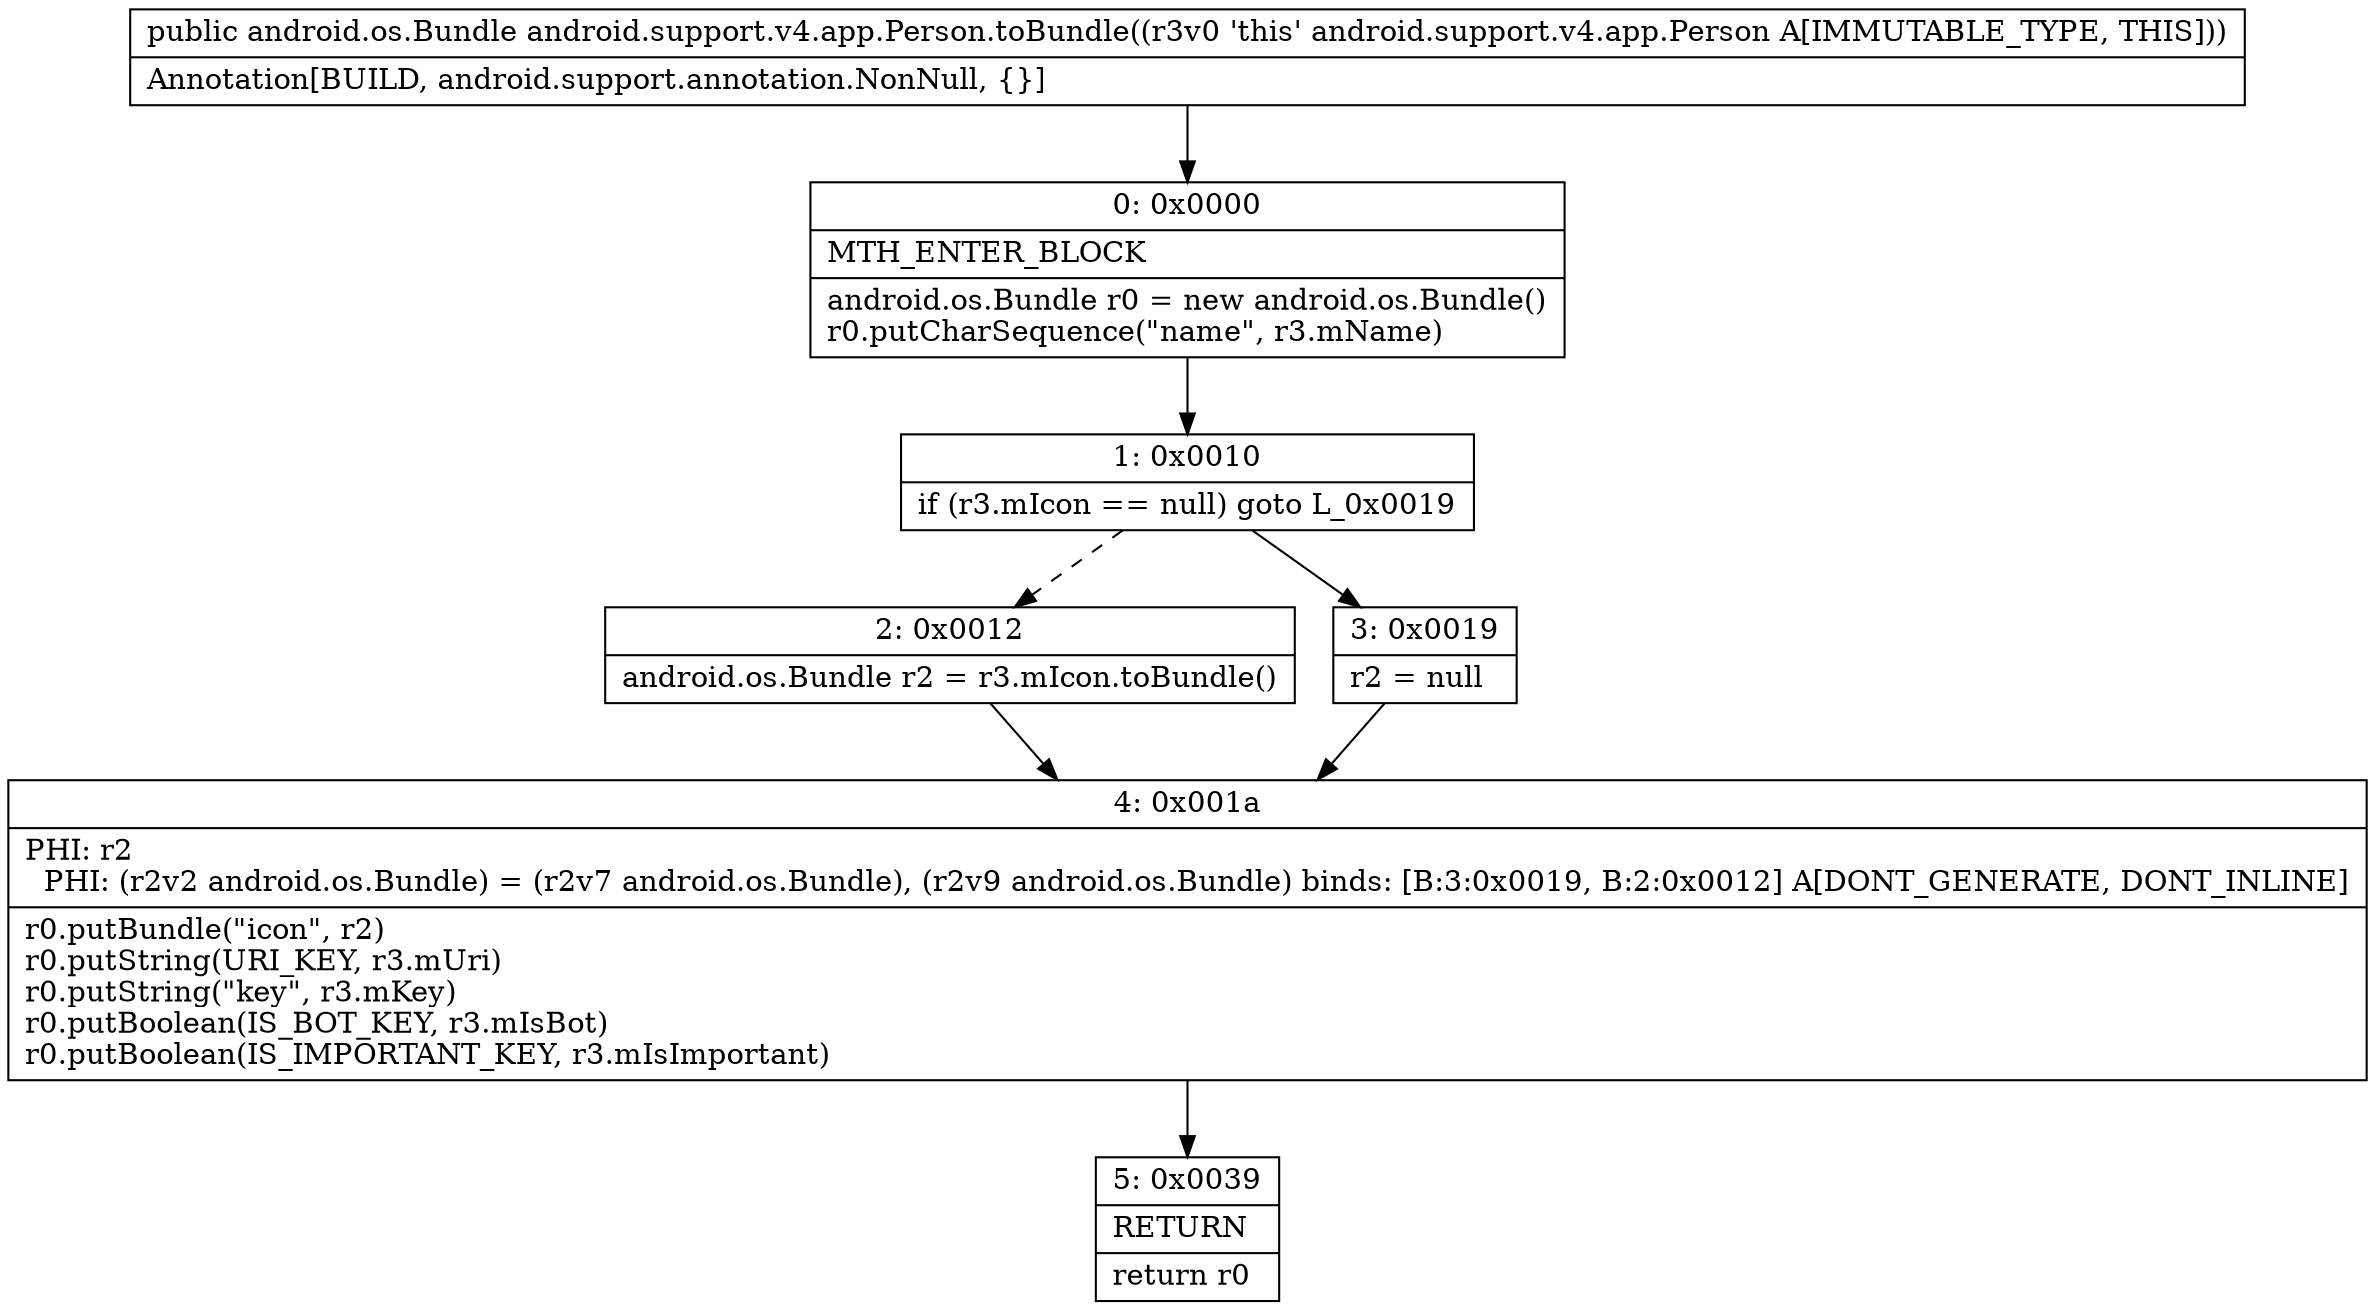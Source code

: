 digraph "CFG forandroid.support.v4.app.Person.toBundle()Landroid\/os\/Bundle;" {
Node_0 [shape=record,label="{0\:\ 0x0000|MTH_ENTER_BLOCK\l|android.os.Bundle r0 = new android.os.Bundle()\lr0.putCharSequence(\"name\", r3.mName)\l}"];
Node_1 [shape=record,label="{1\:\ 0x0010|if (r3.mIcon == null) goto L_0x0019\l}"];
Node_2 [shape=record,label="{2\:\ 0x0012|android.os.Bundle r2 = r3.mIcon.toBundle()\l}"];
Node_3 [shape=record,label="{3\:\ 0x0019|r2 = null\l}"];
Node_4 [shape=record,label="{4\:\ 0x001a|PHI: r2 \l  PHI: (r2v2 android.os.Bundle) = (r2v7 android.os.Bundle), (r2v9 android.os.Bundle) binds: [B:3:0x0019, B:2:0x0012] A[DONT_GENERATE, DONT_INLINE]\l|r0.putBundle(\"icon\", r2)\lr0.putString(URI_KEY, r3.mUri)\lr0.putString(\"key\", r3.mKey)\lr0.putBoolean(IS_BOT_KEY, r3.mIsBot)\lr0.putBoolean(IS_IMPORTANT_KEY, r3.mIsImportant)\l}"];
Node_5 [shape=record,label="{5\:\ 0x0039|RETURN\l|return r0\l}"];
MethodNode[shape=record,label="{public android.os.Bundle android.support.v4.app.Person.toBundle((r3v0 'this' android.support.v4.app.Person A[IMMUTABLE_TYPE, THIS]))  | Annotation[BUILD, android.support.annotation.NonNull, \{\}]\l}"];
MethodNode -> Node_0;
Node_0 -> Node_1;
Node_1 -> Node_2[style=dashed];
Node_1 -> Node_3;
Node_2 -> Node_4;
Node_3 -> Node_4;
Node_4 -> Node_5;
}

